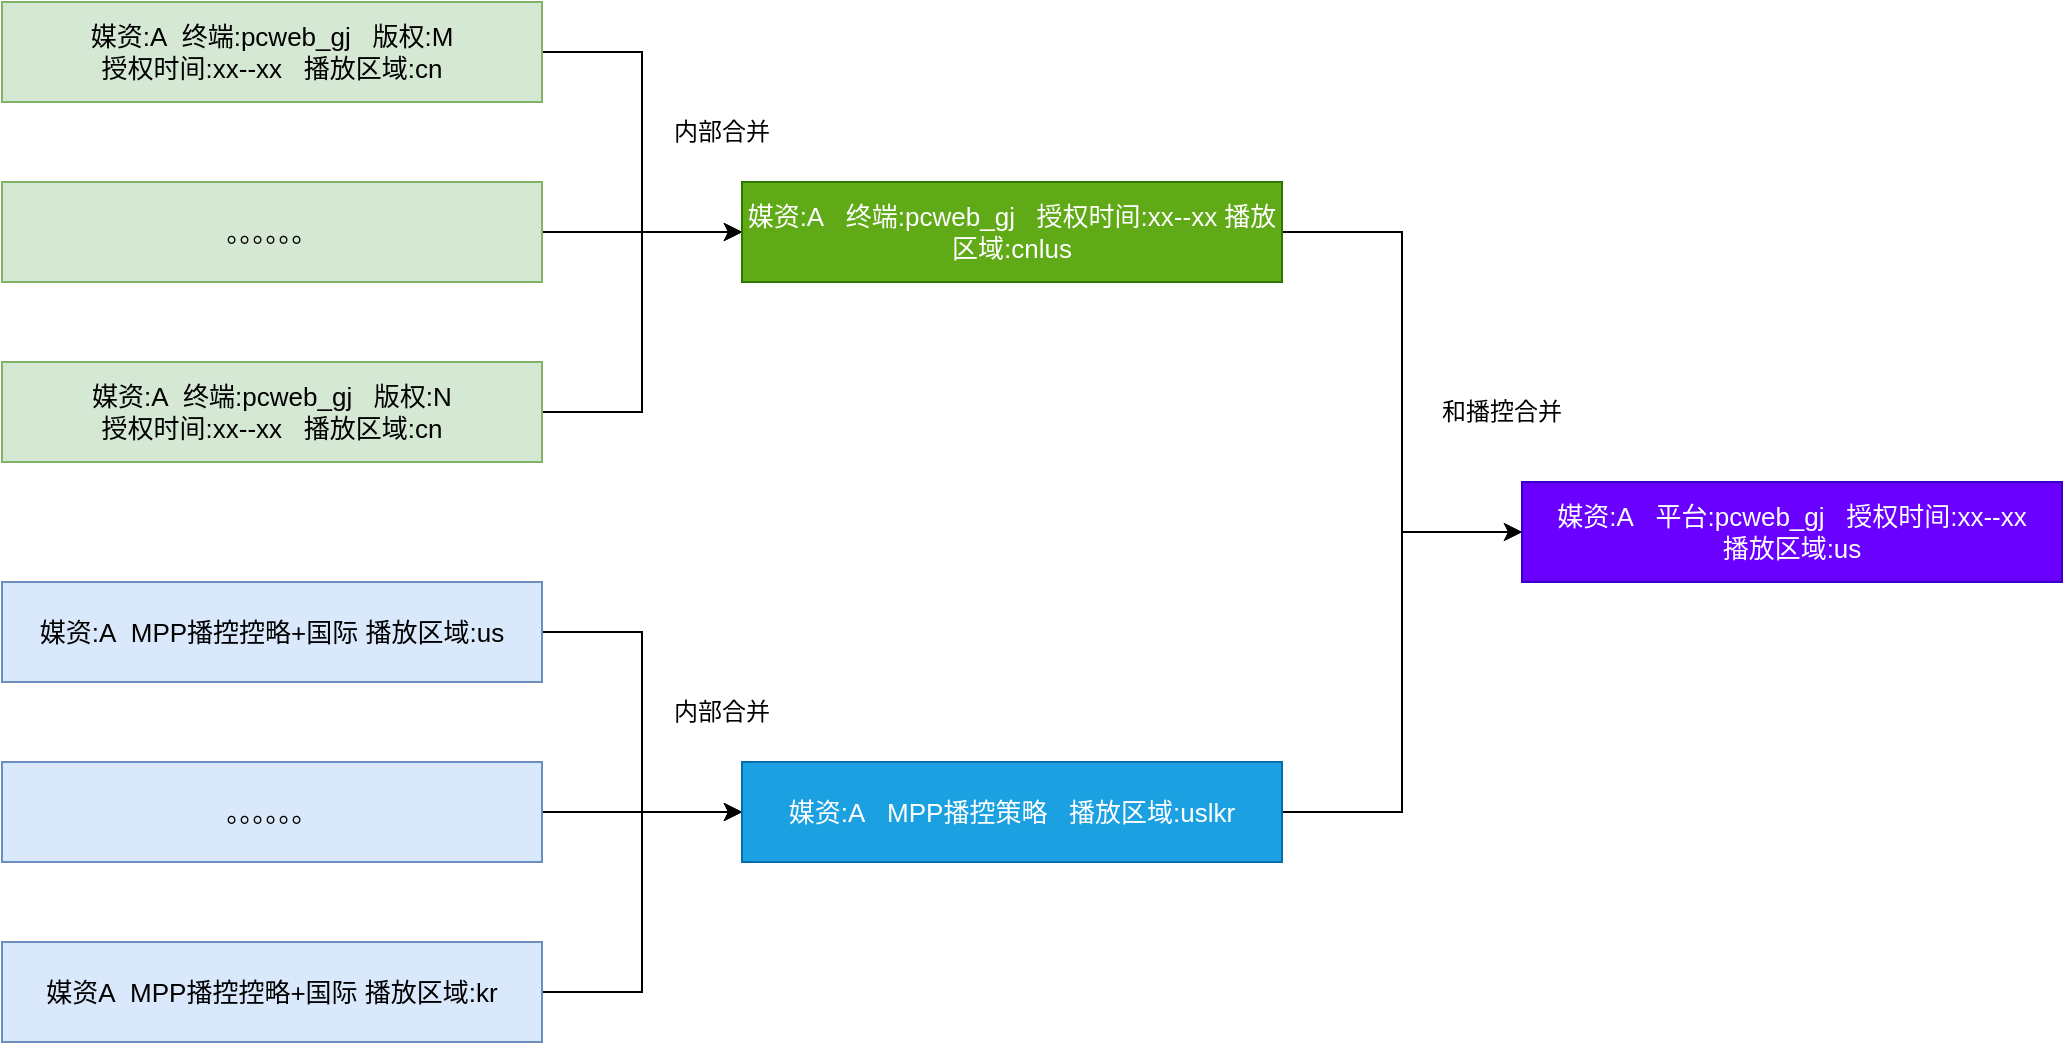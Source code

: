 <mxfile version="21.1.7" type="github">
  <diagram name="第 1 页" id="lJCsAUCSYp1R-1SvypAb">
    <mxGraphModel dx="1434" dy="756" grid="1" gridSize="10" guides="1" tooltips="1" connect="1" arrows="1" fold="1" page="1" pageScale="1" pageWidth="827" pageHeight="1169" math="0" shadow="0">
      <root>
        <mxCell id="0" />
        <mxCell id="1" parent="0" />
        <mxCell id="AAC85__fpx8Xgpk7sOfd-5" style="edgeStyle=orthogonalEdgeStyle;rounded=0;orthogonalLoop=1;jettySize=auto;html=1;exitX=1;exitY=0.5;exitDx=0;exitDy=0;entryX=0;entryY=0.5;entryDx=0;entryDy=0;fontSize=13;" edge="1" parent="1" source="AAC85__fpx8Xgpk7sOfd-1" target="AAC85__fpx8Xgpk7sOfd-4">
          <mxGeometry relative="1" as="geometry" />
        </mxCell>
        <mxCell id="AAC85__fpx8Xgpk7sOfd-1" value="媒资:A&amp;nbsp; 终端:pcweb_gj&amp;nbsp; &amp;nbsp;版权:M &lt;br&gt;授权时间:xx--xx&amp;nbsp; &amp;nbsp;播放区域:cn" style="rounded=0;whiteSpace=wrap;html=1;fillColor=#d5e8d4;strokeColor=#82b366;fontSize=13;" vertex="1" parent="1">
          <mxGeometry x="100" y="150" width="270" height="50" as="geometry" />
        </mxCell>
        <mxCell id="AAC85__fpx8Xgpk7sOfd-6" style="edgeStyle=orthogonalEdgeStyle;rounded=0;orthogonalLoop=1;jettySize=auto;html=1;entryX=0;entryY=0.5;entryDx=0;entryDy=0;fontSize=13;" edge="1" parent="1" source="AAC85__fpx8Xgpk7sOfd-2" target="AAC85__fpx8Xgpk7sOfd-4">
          <mxGeometry relative="1" as="geometry" />
        </mxCell>
        <mxCell id="AAC85__fpx8Xgpk7sOfd-2" value="。。。。。。" style="rounded=0;whiteSpace=wrap;html=1;fillColor=#d5e8d4;strokeColor=#82b366;fontSize=13;" vertex="1" parent="1">
          <mxGeometry x="100" y="240" width="270" height="50" as="geometry" />
        </mxCell>
        <mxCell id="AAC85__fpx8Xgpk7sOfd-7" style="edgeStyle=orthogonalEdgeStyle;rounded=0;orthogonalLoop=1;jettySize=auto;html=1;exitX=1;exitY=0.5;exitDx=0;exitDy=0;entryX=0;entryY=0.5;entryDx=0;entryDy=0;fontSize=13;" edge="1" parent="1" source="AAC85__fpx8Xgpk7sOfd-3" target="AAC85__fpx8Xgpk7sOfd-4">
          <mxGeometry relative="1" as="geometry" />
        </mxCell>
        <mxCell id="AAC85__fpx8Xgpk7sOfd-3" value="媒资:A&amp;nbsp; 终端:pcweb_gj&amp;nbsp; &amp;nbsp;版权:N&lt;br style=&quot;border-color: var(--border-color);&quot;&gt;授权时间:xx--xx&amp;nbsp; &amp;nbsp;播放区域:cn" style="rounded=0;whiteSpace=wrap;html=1;fillColor=#d5e8d4;strokeColor=#82b366;fontSize=13;" vertex="1" parent="1">
          <mxGeometry x="100" y="330" width="270" height="50" as="geometry" />
        </mxCell>
        <mxCell id="AAC85__fpx8Xgpk7sOfd-16" style="edgeStyle=orthogonalEdgeStyle;rounded=0;orthogonalLoop=1;jettySize=auto;html=1;exitX=1;exitY=0.5;exitDx=0;exitDy=0;entryX=0;entryY=0.5;entryDx=0;entryDy=0;fontSize=13;" edge="1" parent="1" source="AAC85__fpx8Xgpk7sOfd-4" target="AAC85__fpx8Xgpk7sOfd-15">
          <mxGeometry relative="1" as="geometry" />
        </mxCell>
        <mxCell id="AAC85__fpx8Xgpk7sOfd-4" value="媒资:A&amp;nbsp; &amp;nbsp;终端:pcweb_gj&amp;nbsp; &amp;nbsp;授权时间:xx--xx 播放区域:cnlus" style="rounded=0;whiteSpace=wrap;html=1;fillColor=#60a917;fontColor=#ffffff;strokeColor=#2D7600;fontSize=13;" vertex="1" parent="1">
          <mxGeometry x="470" y="240" width="270" height="50" as="geometry" />
        </mxCell>
        <mxCell id="AAC85__fpx8Xgpk7sOfd-8" style="edgeStyle=orthogonalEdgeStyle;rounded=0;orthogonalLoop=1;jettySize=auto;html=1;exitX=1;exitY=0.5;exitDx=0;exitDy=0;entryX=0;entryY=0.5;entryDx=0;entryDy=0;fontSize=13;" edge="1" parent="1" source="AAC85__fpx8Xgpk7sOfd-9" target="AAC85__fpx8Xgpk7sOfd-14">
          <mxGeometry relative="1" as="geometry" />
        </mxCell>
        <mxCell id="AAC85__fpx8Xgpk7sOfd-9" value="媒资:A&amp;nbsp; MPP播控控略+国际 播放区域:us" style="rounded=0;whiteSpace=wrap;html=1;fillColor=#dae8fc;strokeColor=#6c8ebf;fontSize=13;" vertex="1" parent="1">
          <mxGeometry x="100" y="440" width="270" height="50" as="geometry" />
        </mxCell>
        <mxCell id="AAC85__fpx8Xgpk7sOfd-10" style="edgeStyle=orthogonalEdgeStyle;rounded=0;orthogonalLoop=1;jettySize=auto;html=1;entryX=0;entryY=0.5;entryDx=0;entryDy=0;fontSize=13;" edge="1" parent="1" source="AAC85__fpx8Xgpk7sOfd-11" target="AAC85__fpx8Xgpk7sOfd-14">
          <mxGeometry relative="1" as="geometry" />
        </mxCell>
        <mxCell id="AAC85__fpx8Xgpk7sOfd-11" value="。。。。。。" style="rounded=0;whiteSpace=wrap;html=1;fillColor=#dae8fc;strokeColor=#6c8ebf;fontSize=13;" vertex="1" parent="1">
          <mxGeometry x="100" y="530" width="270" height="50" as="geometry" />
        </mxCell>
        <mxCell id="AAC85__fpx8Xgpk7sOfd-12" style="edgeStyle=orthogonalEdgeStyle;rounded=0;orthogonalLoop=1;jettySize=auto;html=1;exitX=1;exitY=0.5;exitDx=0;exitDy=0;entryX=0;entryY=0.5;entryDx=0;entryDy=0;fontSize=13;" edge="1" parent="1" source="AAC85__fpx8Xgpk7sOfd-13" target="AAC85__fpx8Xgpk7sOfd-14">
          <mxGeometry relative="1" as="geometry" />
        </mxCell>
        <mxCell id="AAC85__fpx8Xgpk7sOfd-13" value="媒资A&amp;nbsp; MPP播控控略+国际 播放区域:kr" style="rounded=0;whiteSpace=wrap;html=1;fillColor=#dae8fc;strokeColor=#6c8ebf;fontSize=13;" vertex="1" parent="1">
          <mxGeometry x="100" y="620" width="270" height="50" as="geometry" />
        </mxCell>
        <mxCell id="AAC85__fpx8Xgpk7sOfd-18" style="edgeStyle=orthogonalEdgeStyle;rounded=0;orthogonalLoop=1;jettySize=auto;html=1;exitX=1;exitY=0.5;exitDx=0;exitDy=0;entryX=0;entryY=0.5;entryDx=0;entryDy=0;fontSize=13;" edge="1" parent="1" source="AAC85__fpx8Xgpk7sOfd-14" target="AAC85__fpx8Xgpk7sOfd-15">
          <mxGeometry relative="1" as="geometry" />
        </mxCell>
        <mxCell id="AAC85__fpx8Xgpk7sOfd-14" value="媒资:A&amp;nbsp; &amp;nbsp;MPP播控策略&amp;nbsp; &amp;nbsp;播放区域:uslkr" style="rounded=0;whiteSpace=wrap;html=1;fillColor=#1ba1e2;fontColor=#ffffff;strokeColor=#006EAF;fontSize=13;" vertex="1" parent="1">
          <mxGeometry x="470" y="530" width="270" height="50" as="geometry" />
        </mxCell>
        <mxCell id="AAC85__fpx8Xgpk7sOfd-15" value="媒资:A&amp;nbsp; &amp;nbsp;平台:pcweb_gj&amp;nbsp; &amp;nbsp;授权时间:xx--xx &lt;br&gt;播放区域:us" style="rounded=0;whiteSpace=wrap;html=1;fillColor=#6a00ff;fontColor=#ffffff;strokeColor=#3700CC;fontSize=13;" vertex="1" parent="1">
          <mxGeometry x="860" y="390" width="270" height="50" as="geometry" />
        </mxCell>
        <mxCell id="AAC85__fpx8Xgpk7sOfd-19" value="内部合并" style="text;html=1;strokeColor=none;fillColor=none;align=center;verticalAlign=middle;whiteSpace=wrap;rounded=0;" vertex="1" parent="1">
          <mxGeometry x="430" y="200" width="60" height="30" as="geometry" />
        </mxCell>
        <mxCell id="AAC85__fpx8Xgpk7sOfd-20" value="内部合并" style="text;html=1;strokeColor=none;fillColor=none;align=center;verticalAlign=middle;whiteSpace=wrap;rounded=0;" vertex="1" parent="1">
          <mxGeometry x="430" y="490" width="60" height="30" as="geometry" />
        </mxCell>
        <mxCell id="AAC85__fpx8Xgpk7sOfd-21" value="和播控合并" style="text;html=1;strokeColor=none;fillColor=none;align=center;verticalAlign=middle;whiteSpace=wrap;rounded=0;" vertex="1" parent="1">
          <mxGeometry x="810" y="340" width="80" height="30" as="geometry" />
        </mxCell>
      </root>
    </mxGraphModel>
  </diagram>
</mxfile>
